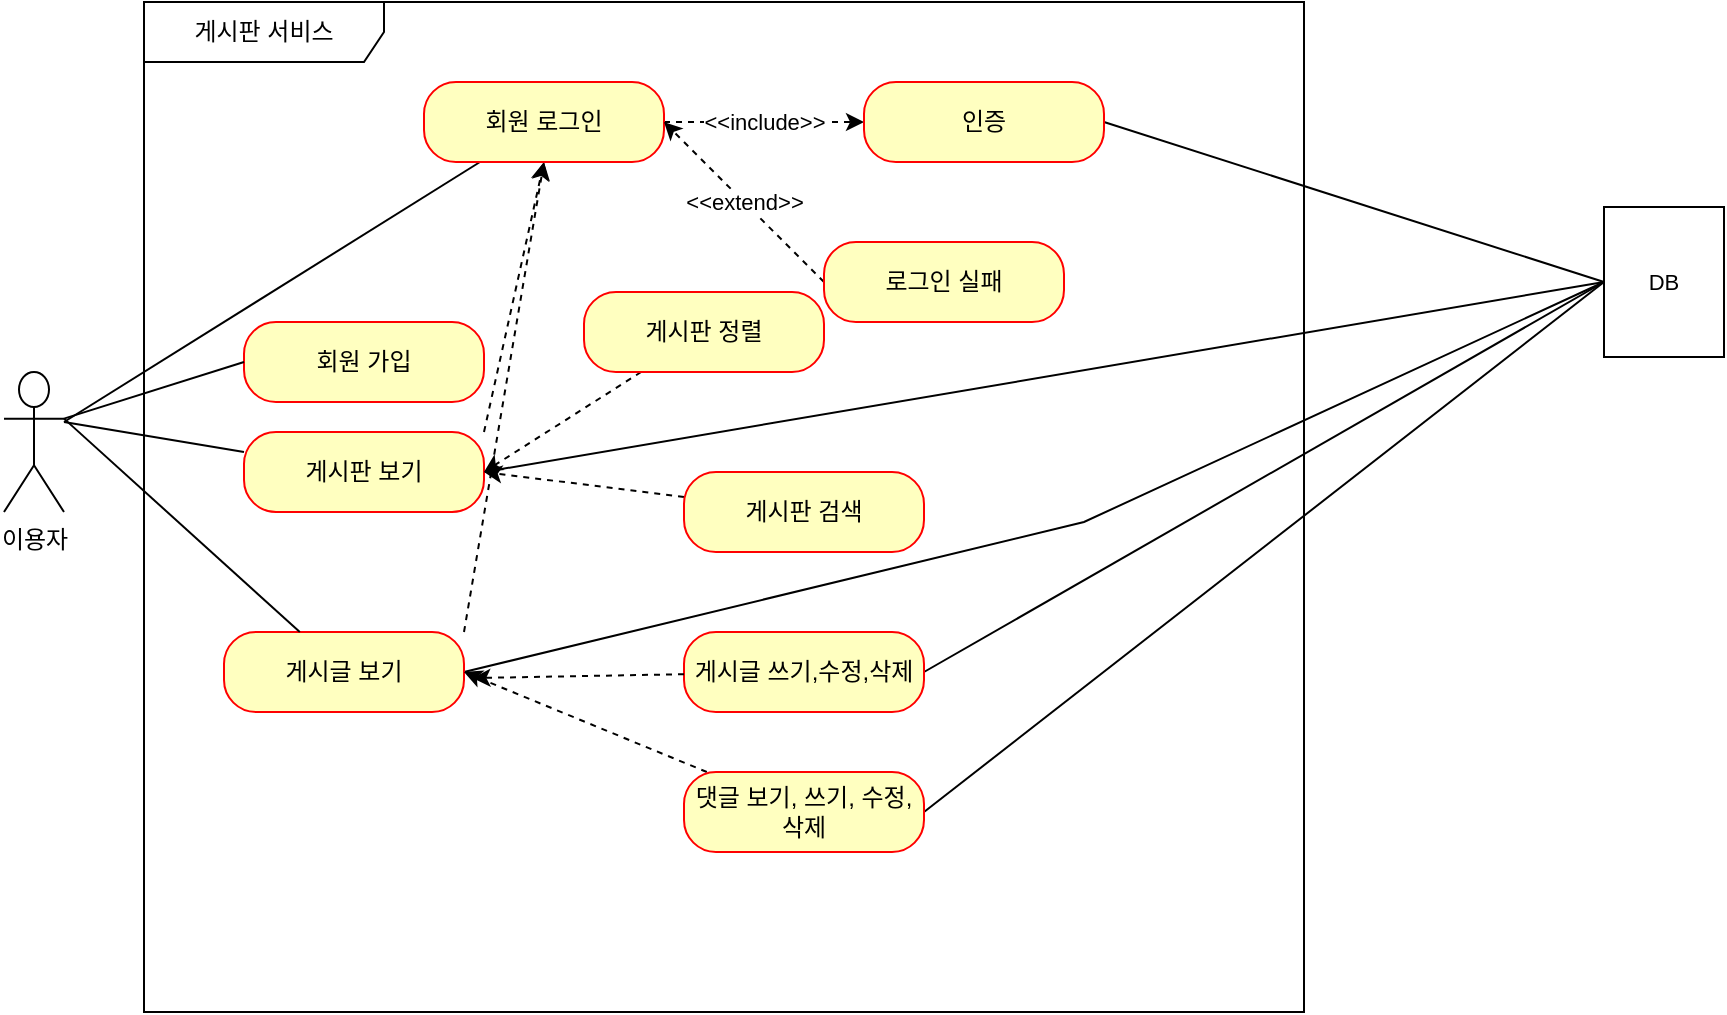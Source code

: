 <mxfile version="22.0.4" type="github">
  <diagram name="페이지-1" id="1VE86f97Ce5mrrhM22R3">
    <mxGraphModel dx="1205" dy="724" grid="1" gridSize="10" guides="1" tooltips="1" connect="1" arrows="1" fold="1" page="1" pageScale="1" pageWidth="827" pageHeight="1169" math="0" shadow="0">
      <root>
        <mxCell id="0" />
        <mxCell id="1" parent="0" />
        <mxCell id="bhoamfUN3ed5EjD3MqfT-1" value="이용자" style="shape=umlActor;verticalLabelPosition=bottom;verticalAlign=top;html=1;" vertex="1" parent="1">
          <mxGeometry x="70" y="365" width="30" height="70" as="geometry" />
        </mxCell>
        <mxCell id="bhoamfUN3ed5EjD3MqfT-2" value="게시판 서비스" style="shape=umlFrame;whiteSpace=wrap;html=1;pointerEvents=0;width=120;height=30;" vertex="1" parent="1">
          <mxGeometry x="140" y="180" width="580" height="505" as="geometry" />
        </mxCell>
        <mxCell id="bhoamfUN3ed5EjD3MqfT-3" value="회원 가입" style="rounded=1;whiteSpace=wrap;html=1;arcSize=40;fontColor=#000000;fillColor=#ffffc0;strokeColor=#ff0000;" vertex="1" parent="1">
          <mxGeometry x="190" y="340" width="120" height="40" as="geometry" />
        </mxCell>
        <mxCell id="bhoamfUN3ed5EjD3MqfT-18" style="rounded=0;orthogonalLoop=1;jettySize=auto;html=1;endArrow=none;endFill=0;" edge="1" parent="1" source="bhoamfUN3ed5EjD3MqfT-5">
          <mxGeometry relative="1" as="geometry">
            <mxPoint x="100" y="390" as="targetPoint" />
          </mxGeometry>
        </mxCell>
        <mxCell id="bhoamfUN3ed5EjD3MqfT-24" style="edgeStyle=none;shape=connector;rounded=0;orthogonalLoop=1;jettySize=auto;html=1;exitX=1;exitY=0;exitDx=0;exitDy=0;entryX=0.5;entryY=1;entryDx=0;entryDy=0;labelBackgroundColor=default;strokeColor=default;align=center;verticalAlign=middle;fontFamily=Helvetica;fontSize=11;fontColor=default;endArrow=classic;endFill=1;dashed=1;" edge="1" parent="1" source="bhoamfUN3ed5EjD3MqfT-5" target="bhoamfUN3ed5EjD3MqfT-8">
          <mxGeometry relative="1" as="geometry" />
        </mxCell>
        <mxCell id="bhoamfUN3ed5EjD3MqfT-36" style="edgeStyle=none;shape=connector;rounded=0;orthogonalLoop=1;jettySize=auto;html=1;exitX=1;exitY=0.5;exitDx=0;exitDy=0;entryX=0;entryY=0.5;entryDx=0;entryDy=0;labelBackgroundColor=default;strokeColor=default;align=center;verticalAlign=middle;fontFamily=Helvetica;fontSize=11;fontColor=default;endArrow=none;endFill=0;" edge="1" parent="1" source="bhoamfUN3ed5EjD3MqfT-5" target="bhoamfUN3ed5EjD3MqfT-33">
          <mxGeometry relative="1" as="geometry" />
        </mxCell>
        <mxCell id="bhoamfUN3ed5EjD3MqfT-5" value="게시판 보기" style="rounded=1;whiteSpace=wrap;html=1;arcSize=40;fontColor=#000000;fillColor=#ffffc0;strokeColor=#ff0000;" vertex="1" parent="1">
          <mxGeometry x="190" y="395" width="120" height="40" as="geometry" />
        </mxCell>
        <mxCell id="bhoamfUN3ed5EjD3MqfT-25" style="edgeStyle=none;shape=connector;rounded=0;orthogonalLoop=1;jettySize=auto;html=1;exitX=1;exitY=0;exitDx=0;exitDy=0;labelBackgroundColor=default;strokeColor=default;align=center;verticalAlign=middle;fontFamily=Helvetica;fontSize=11;fontColor=default;endArrow=classic;endFill=1;dashed=1;" edge="1" parent="1" source="bhoamfUN3ed5EjD3MqfT-6">
          <mxGeometry relative="1" as="geometry">
            <mxPoint x="340" y="260" as="targetPoint" />
          </mxGeometry>
        </mxCell>
        <mxCell id="bhoamfUN3ed5EjD3MqfT-37" style="edgeStyle=none;shape=connector;rounded=0;orthogonalLoop=1;jettySize=auto;html=1;exitX=1;exitY=0.5;exitDx=0;exitDy=0;labelBackgroundColor=default;strokeColor=default;align=center;verticalAlign=middle;fontFamily=Helvetica;fontSize=11;fontColor=default;endArrow=none;endFill=0;entryX=0;entryY=0.5;entryDx=0;entryDy=0;" edge="1" parent="1" source="bhoamfUN3ed5EjD3MqfT-6" target="bhoamfUN3ed5EjD3MqfT-33">
          <mxGeometry relative="1" as="geometry">
            <mxPoint x="860" y="320" as="targetPoint" />
            <Array as="points">
              <mxPoint x="610" y="440" />
            </Array>
          </mxGeometry>
        </mxCell>
        <mxCell id="bhoamfUN3ed5EjD3MqfT-6" value="게시글 보기" style="rounded=1;whiteSpace=wrap;html=1;arcSize=40;fontColor=#000000;fillColor=#ffffc0;strokeColor=#ff0000;" vertex="1" parent="1">
          <mxGeometry x="180" y="495" width="120" height="40" as="geometry" />
        </mxCell>
        <mxCell id="bhoamfUN3ed5EjD3MqfT-16" style="rounded=0;orthogonalLoop=1;jettySize=auto;html=1;endArrow=none;endFill=0;" edge="1" parent="1" source="bhoamfUN3ed5EjD3MqfT-8">
          <mxGeometry relative="1" as="geometry">
            <mxPoint x="100" y="390" as="targetPoint" />
          </mxGeometry>
        </mxCell>
        <mxCell id="bhoamfUN3ed5EjD3MqfT-21" value="&amp;lt;&amp;lt;include&amp;gt;&amp;gt;" style="edgeStyle=none;shape=connector;rounded=0;orthogonalLoop=1;jettySize=auto;html=1;exitX=1;exitY=0.5;exitDx=0;exitDy=0;entryX=0;entryY=0.5;entryDx=0;entryDy=0;labelBackgroundColor=default;strokeColor=default;align=center;verticalAlign=middle;fontFamily=Helvetica;fontSize=11;fontColor=default;endArrow=classic;endFill=1;dashed=1;" edge="1" parent="1" source="bhoamfUN3ed5EjD3MqfT-8" target="bhoamfUN3ed5EjD3MqfT-9">
          <mxGeometry relative="1" as="geometry" />
        </mxCell>
        <mxCell id="bhoamfUN3ed5EjD3MqfT-8" value="회원 로그인" style="rounded=1;whiteSpace=wrap;html=1;arcSize=40;fontColor=#000000;fillColor=#ffffc0;strokeColor=#ff0000;" vertex="1" parent="1">
          <mxGeometry x="280" y="220" width="120" height="40" as="geometry" />
        </mxCell>
        <mxCell id="bhoamfUN3ed5EjD3MqfT-35" style="edgeStyle=none;shape=connector;rounded=0;orthogonalLoop=1;jettySize=auto;html=1;exitX=1;exitY=0.5;exitDx=0;exitDy=0;entryX=0;entryY=0.5;entryDx=0;entryDy=0;labelBackgroundColor=default;strokeColor=default;align=center;verticalAlign=middle;fontFamily=Helvetica;fontSize=11;fontColor=default;endArrow=none;endFill=0;" edge="1" parent="1" source="bhoamfUN3ed5EjD3MqfT-9" target="bhoamfUN3ed5EjD3MqfT-33">
          <mxGeometry relative="1" as="geometry" />
        </mxCell>
        <mxCell id="bhoamfUN3ed5EjD3MqfT-9" value="인증" style="rounded=1;whiteSpace=wrap;html=1;arcSize=40;fontColor=#000000;fillColor=#ffffc0;strokeColor=#ff0000;" vertex="1" parent="1">
          <mxGeometry x="500" y="220" width="120" height="40" as="geometry" />
        </mxCell>
        <mxCell id="bhoamfUN3ed5EjD3MqfT-23" value="&amp;lt;&amp;lt;extend&amp;gt;&amp;gt;" style="edgeStyle=none;shape=connector;rounded=0;orthogonalLoop=1;jettySize=auto;html=1;exitX=0;exitY=0.5;exitDx=0;exitDy=0;entryX=1;entryY=0.5;entryDx=0;entryDy=0;labelBackgroundColor=default;strokeColor=default;align=center;verticalAlign=middle;fontFamily=Helvetica;fontSize=11;fontColor=default;endArrow=classic;endFill=1;dashed=1;" edge="1" parent="1" source="bhoamfUN3ed5EjD3MqfT-10" target="bhoamfUN3ed5EjD3MqfT-8">
          <mxGeometry relative="1" as="geometry" />
        </mxCell>
        <mxCell id="bhoamfUN3ed5EjD3MqfT-10" value="로그인 실패" style="rounded=1;whiteSpace=wrap;html=1;arcSize=40;fontColor=#000000;fillColor=#ffffc0;strokeColor=#ff0000;" vertex="1" parent="1">
          <mxGeometry x="480" y="300" width="120" height="40" as="geometry" />
        </mxCell>
        <mxCell id="bhoamfUN3ed5EjD3MqfT-27" style="edgeStyle=none;shape=connector;rounded=0;orthogonalLoop=1;jettySize=auto;html=1;entryX=1;entryY=0.5;entryDx=0;entryDy=0;labelBackgroundColor=default;strokeColor=default;align=center;verticalAlign=middle;fontFamily=Helvetica;fontSize=11;fontColor=default;endArrow=classic;endFill=1;dashed=1;" edge="1" parent="1" source="bhoamfUN3ed5EjD3MqfT-11" target="bhoamfUN3ed5EjD3MqfT-5">
          <mxGeometry relative="1" as="geometry" />
        </mxCell>
        <mxCell id="bhoamfUN3ed5EjD3MqfT-11" value="게시판 정렬" style="rounded=1;whiteSpace=wrap;html=1;arcSize=40;fontColor=#000000;fillColor=#ffffc0;strokeColor=#ff0000;" vertex="1" parent="1">
          <mxGeometry x="360" y="325" width="120" height="40" as="geometry" />
        </mxCell>
        <mxCell id="bhoamfUN3ed5EjD3MqfT-28" style="edgeStyle=none;shape=connector;rounded=0;orthogonalLoop=1;jettySize=auto;html=1;entryX=1;entryY=0.5;entryDx=0;entryDy=0;labelBackgroundColor=default;strokeColor=default;align=center;verticalAlign=middle;fontFamily=Helvetica;fontSize=11;fontColor=default;endArrow=classic;endFill=1;dashed=1;" edge="1" parent="1" source="bhoamfUN3ed5EjD3MqfT-12" target="bhoamfUN3ed5EjD3MqfT-5">
          <mxGeometry relative="1" as="geometry" />
        </mxCell>
        <mxCell id="bhoamfUN3ed5EjD3MqfT-12" value="게시판 검색" style="rounded=1;whiteSpace=wrap;html=1;arcSize=40;fontColor=#000000;fillColor=#ffffc0;strokeColor=#ff0000;" vertex="1" parent="1">
          <mxGeometry x="410" y="415" width="120" height="40" as="geometry" />
        </mxCell>
        <mxCell id="bhoamfUN3ed5EjD3MqfT-38" style="edgeStyle=none;shape=connector;rounded=0;orthogonalLoop=1;jettySize=auto;html=1;exitX=1;exitY=0.5;exitDx=0;exitDy=0;labelBackgroundColor=default;strokeColor=default;align=center;verticalAlign=middle;fontFamily=Helvetica;fontSize=11;fontColor=default;endArrow=none;endFill=0;entryX=0;entryY=0.5;entryDx=0;entryDy=0;" edge="1" parent="1" source="bhoamfUN3ed5EjD3MqfT-13" target="bhoamfUN3ed5EjD3MqfT-33">
          <mxGeometry relative="1" as="geometry">
            <mxPoint x="860" y="320" as="targetPoint" />
          </mxGeometry>
        </mxCell>
        <mxCell id="bhoamfUN3ed5EjD3MqfT-13" value="게시글 쓰기,수정,삭제" style="rounded=1;whiteSpace=wrap;html=1;arcSize=40;fontColor=#000000;fillColor=#ffffc0;strokeColor=#ff0000;" vertex="1" parent="1">
          <mxGeometry x="410" y="495" width="120" height="40" as="geometry" />
        </mxCell>
        <mxCell id="bhoamfUN3ed5EjD3MqfT-32" style="edgeStyle=none;shape=connector;rounded=0;orthogonalLoop=1;jettySize=auto;html=1;dashed=1;labelBackgroundColor=default;strokeColor=default;align=center;verticalAlign=middle;fontFamily=Helvetica;fontSize=11;fontColor=default;endArrow=classic;endFill=1;entryX=1;entryY=0.5;entryDx=0;entryDy=0;" edge="1" parent="1" source="bhoamfUN3ed5EjD3MqfT-14" target="bhoamfUN3ed5EjD3MqfT-6">
          <mxGeometry relative="1" as="geometry">
            <mxPoint x="320" y="480" as="targetPoint" />
          </mxGeometry>
        </mxCell>
        <mxCell id="bhoamfUN3ed5EjD3MqfT-39" style="edgeStyle=none;shape=connector;rounded=0;orthogonalLoop=1;jettySize=auto;html=1;exitX=1;exitY=0.5;exitDx=0;exitDy=0;entryX=0;entryY=0.5;entryDx=0;entryDy=0;labelBackgroundColor=default;strokeColor=default;align=center;verticalAlign=middle;fontFamily=Helvetica;fontSize=11;fontColor=default;endArrow=none;endFill=0;" edge="1" parent="1" source="bhoamfUN3ed5EjD3MqfT-14" target="bhoamfUN3ed5EjD3MqfT-33">
          <mxGeometry relative="1" as="geometry" />
        </mxCell>
        <mxCell id="bhoamfUN3ed5EjD3MqfT-14" value="댓글 보기, 쓰기, 수정, 삭제" style="rounded=1;whiteSpace=wrap;html=1;arcSize=40;fontColor=#000000;fillColor=#ffffc0;strokeColor=#ff0000;" vertex="1" parent="1">
          <mxGeometry x="410" y="565" width="120" height="40" as="geometry" />
        </mxCell>
        <mxCell id="bhoamfUN3ed5EjD3MqfT-15" style="rounded=0;orthogonalLoop=1;jettySize=auto;html=1;exitX=0;exitY=0.5;exitDx=0;exitDy=0;entryX=1;entryY=0.333;entryDx=0;entryDy=0;entryPerimeter=0;strokeColor=default;endArrow=none;endFill=0;" edge="1" parent="1" source="bhoamfUN3ed5EjD3MqfT-3" target="bhoamfUN3ed5EjD3MqfT-1">
          <mxGeometry relative="1" as="geometry" />
        </mxCell>
        <mxCell id="bhoamfUN3ed5EjD3MqfT-19" style="rounded=0;orthogonalLoop=1;jettySize=auto;html=1;entryX=1;entryY=0.333;entryDx=0;entryDy=0;entryPerimeter=0;endArrow=none;endFill=0;" edge="1" parent="1" source="bhoamfUN3ed5EjD3MqfT-6" target="bhoamfUN3ed5EjD3MqfT-1">
          <mxGeometry relative="1" as="geometry" />
        </mxCell>
        <mxCell id="bhoamfUN3ed5EjD3MqfT-31" style="edgeStyle=none;shape=connector;rounded=0;orthogonalLoop=1;jettySize=auto;html=1;entryX=1.035;entryY=0.576;entryDx=0;entryDy=0;entryPerimeter=0;dashed=1;labelBackgroundColor=default;strokeColor=default;align=center;verticalAlign=middle;fontFamily=Helvetica;fontSize=11;fontColor=default;endArrow=classic;endFill=1;" edge="1" parent="1" source="bhoamfUN3ed5EjD3MqfT-13" target="bhoamfUN3ed5EjD3MqfT-6">
          <mxGeometry relative="1" as="geometry" />
        </mxCell>
        <mxCell id="bhoamfUN3ed5EjD3MqfT-33" value="DB" style="html=1;dropTarget=0;whiteSpace=wrap;fontFamily=Helvetica;fontSize=11;fontColor=default;" vertex="1" parent="1">
          <mxGeometry x="870" y="282.5" width="60" height="75" as="geometry" />
        </mxCell>
      </root>
    </mxGraphModel>
  </diagram>
</mxfile>
